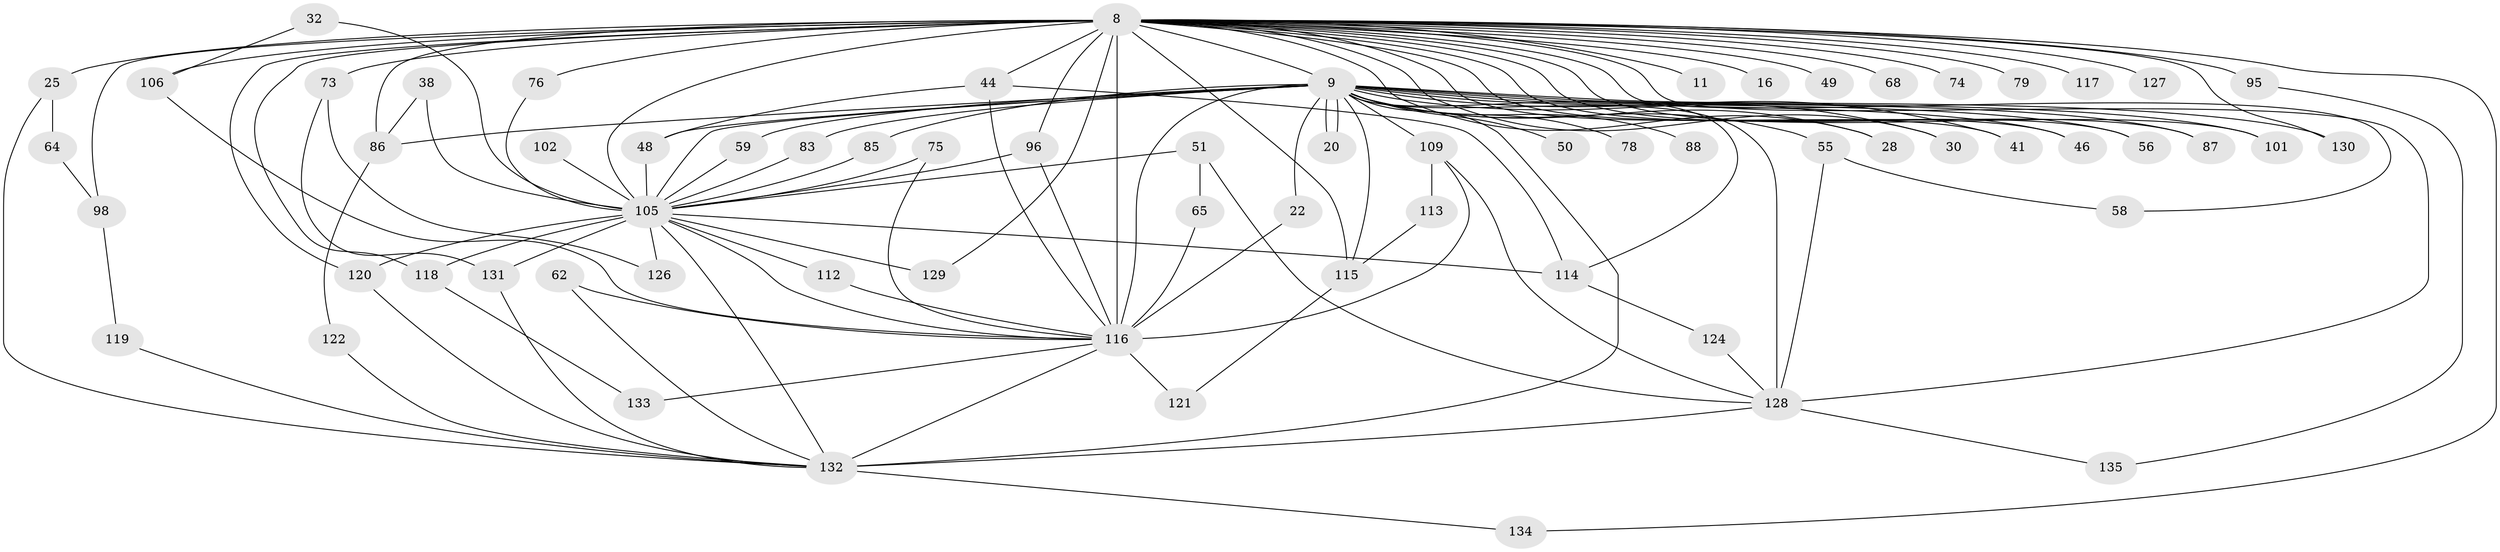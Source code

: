 // original degree distribution, {31: 0.007407407407407408, 29: 0.007407407407407408, 22: 0.007407407407407408, 36: 0.007407407407407408, 18: 0.007407407407407408, 19: 0.014814814814814815, 24: 0.007407407407407408, 28: 0.007407407407407408, 17: 0.007407407407407408, 2: 0.5481481481481482, 4: 0.08888888888888889, 7: 0.007407407407407408, 5: 0.05185185185185185, 3: 0.2074074074074074, 6: 0.014814814814814815, 13: 0.007407407407407408}
// Generated by graph-tools (version 1.1) at 2025/48/03/04/25 21:48:16]
// undirected, 67 vertices, 125 edges
graph export_dot {
graph [start="1"]
  node [color=gray90,style=filled];
  8 [super="+3+2"];
  9 [super="+4"];
  11;
  16;
  20;
  22;
  25;
  28;
  30;
  32;
  38;
  41;
  44 [super="+40"];
  46;
  48 [super="+15"];
  49;
  50;
  51;
  55 [super="+34"];
  56;
  58;
  59;
  62;
  64;
  65;
  68;
  73 [super="+60"];
  74;
  75;
  76;
  78;
  79;
  83;
  85;
  86 [super="+36"];
  87;
  88;
  95;
  96 [super="+92"];
  98 [super="+61"];
  101;
  102;
  105 [super="+71+93+70+82+100+7"];
  106 [super="+14+27"];
  109 [super="+37+18"];
  112;
  113;
  114 [super="+90+91"];
  115 [super="+39"];
  116 [super="+21+77+63+94"];
  117;
  118 [super="+97"];
  119;
  120 [super="+57+66"];
  121;
  122;
  124;
  126;
  127 [super="+89+108+111"];
  128 [super="+125+123"];
  129;
  130;
  131 [super="+110"];
  132 [super="+81+103+99+84+80"];
  133;
  134;
  135;
  8 -- 9 [weight=8];
  8 -- 11 [weight=2];
  8 -- 25 [weight=2];
  8 -- 46;
  8 -- 73 [weight=3];
  8 -- 79 [weight=2];
  8 -- 105 [weight=16];
  8 -- 129;
  8 -- 134;
  8 -- 16 [weight=2];
  8 -- 28;
  8 -- 95 [weight=2];
  8 -- 98 [weight=3];
  8 -- 56;
  8 -- 58;
  8 -- 127 [weight=5];
  8 -- 118 [weight=2];
  8 -- 130;
  8 -- 30;
  8 -- 41;
  8 -- 49 [weight=2];
  8 -- 68 [weight=2];
  8 -- 74 [weight=2];
  8 -- 76;
  8 -- 86 [weight=2];
  8 -- 87;
  8 -- 96;
  8 -- 101;
  8 -- 106 [weight=3];
  8 -- 115 [weight=2];
  8 -- 117;
  8 -- 120 [weight=2];
  8 -- 116 [weight=12];
  8 -- 44;
  8 -- 128 [weight=4];
  9 -- 20;
  9 -- 20;
  9 -- 22;
  9 -- 41;
  9 -- 48 [weight=2];
  9 -- 56;
  9 -- 59;
  9 -- 78 [weight=2];
  9 -- 83;
  9 -- 85;
  9 -- 88 [weight=2];
  9 -- 130;
  9 -- 86;
  9 -- 87;
  9 -- 28;
  9 -- 30;
  9 -- 101;
  9 -- 46;
  9 -- 50;
  9 -- 55 [weight=2];
  9 -- 115;
  9 -- 105 [weight=7];
  9 -- 109;
  9 -- 116 [weight=6];
  9 -- 114 [weight=2];
  9 -- 132 [weight=6];
  9 -- 128 [weight=3];
  22 -- 116;
  25 -- 64;
  25 -- 132;
  32 -- 106;
  32 -- 105;
  38 -- 86;
  38 -- 105;
  44 -- 116;
  44 -- 114;
  44 -- 48;
  48 -- 105;
  51 -- 65;
  51 -- 105 [weight=2];
  51 -- 128;
  55 -- 58;
  55 -- 128;
  59 -- 105;
  62 -- 116;
  62 -- 132;
  64 -- 98;
  65 -- 116;
  73 -- 126;
  73 -- 131;
  75 -- 105;
  75 -- 116;
  76 -- 105;
  83 -- 105;
  85 -- 105;
  86 -- 122;
  95 -- 135;
  96 -- 105;
  96 -- 116;
  98 -- 119;
  102 -- 105 [weight=2];
  105 -- 112;
  105 -- 132 [weight=4];
  105 -- 114 [weight=2];
  105 -- 129;
  105 -- 116 [weight=4];
  105 -- 118 [weight=2];
  105 -- 120 [weight=2];
  105 -- 126;
  105 -- 131;
  106 -- 116;
  109 -- 113;
  109 -- 116 [weight=2];
  109 -- 128;
  112 -- 116;
  113 -- 115;
  114 -- 124;
  115 -- 121;
  116 -- 133;
  116 -- 121;
  116 -- 132 [weight=2];
  118 -- 133;
  119 -- 132;
  120 -- 132;
  122 -- 132;
  124 -- 128;
  128 -- 132;
  128 -- 135;
  131 -- 132;
  132 -- 134;
}
